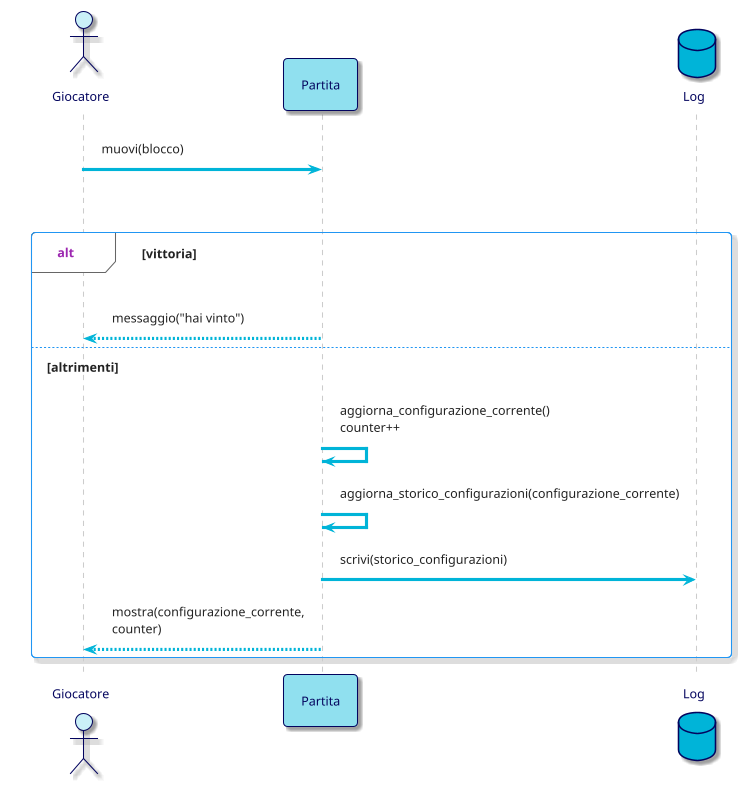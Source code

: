 @startuml
!theme materia-outline

skinparam ArrowColor #00B4D8
skinparam ActorBorderColor #03045E
skinparam ActorFontColor #03045E
skinparam ActorBackgroundColor #CAF0F8
skinparam ParticipantFontColor #03045E
skinparam ParticipantBorderColor #03045E
skinparam ParticipantBackgroundColor #90E0EF
skinparam DatabaseBorderColor #03045E
skinparam DatabaseBackgroundColor #00B4D8
skinparam DatabaseFontColor #03045E
skinparam BackgroundColor #FFFFFF

actor Giocatore
participant Partita
database Log

Giocatore -> Partita: muovi(blocco)

critical
  alt vittoria
    Partita --> Giocatore:messaggio("hai vinto")

  else altrimenti
    Partita -> Partita: aggiorna_configurazione_corrente()\ncounter++
    Partita -> Partita: aggiorna_storico_configurazioni(configurazione_corrente)
    Partita -> Log: scrivi(storico_configurazioni)
    Partita --> Giocatore: mostra(configurazione_corrente,\ncounter)

end

@enduml